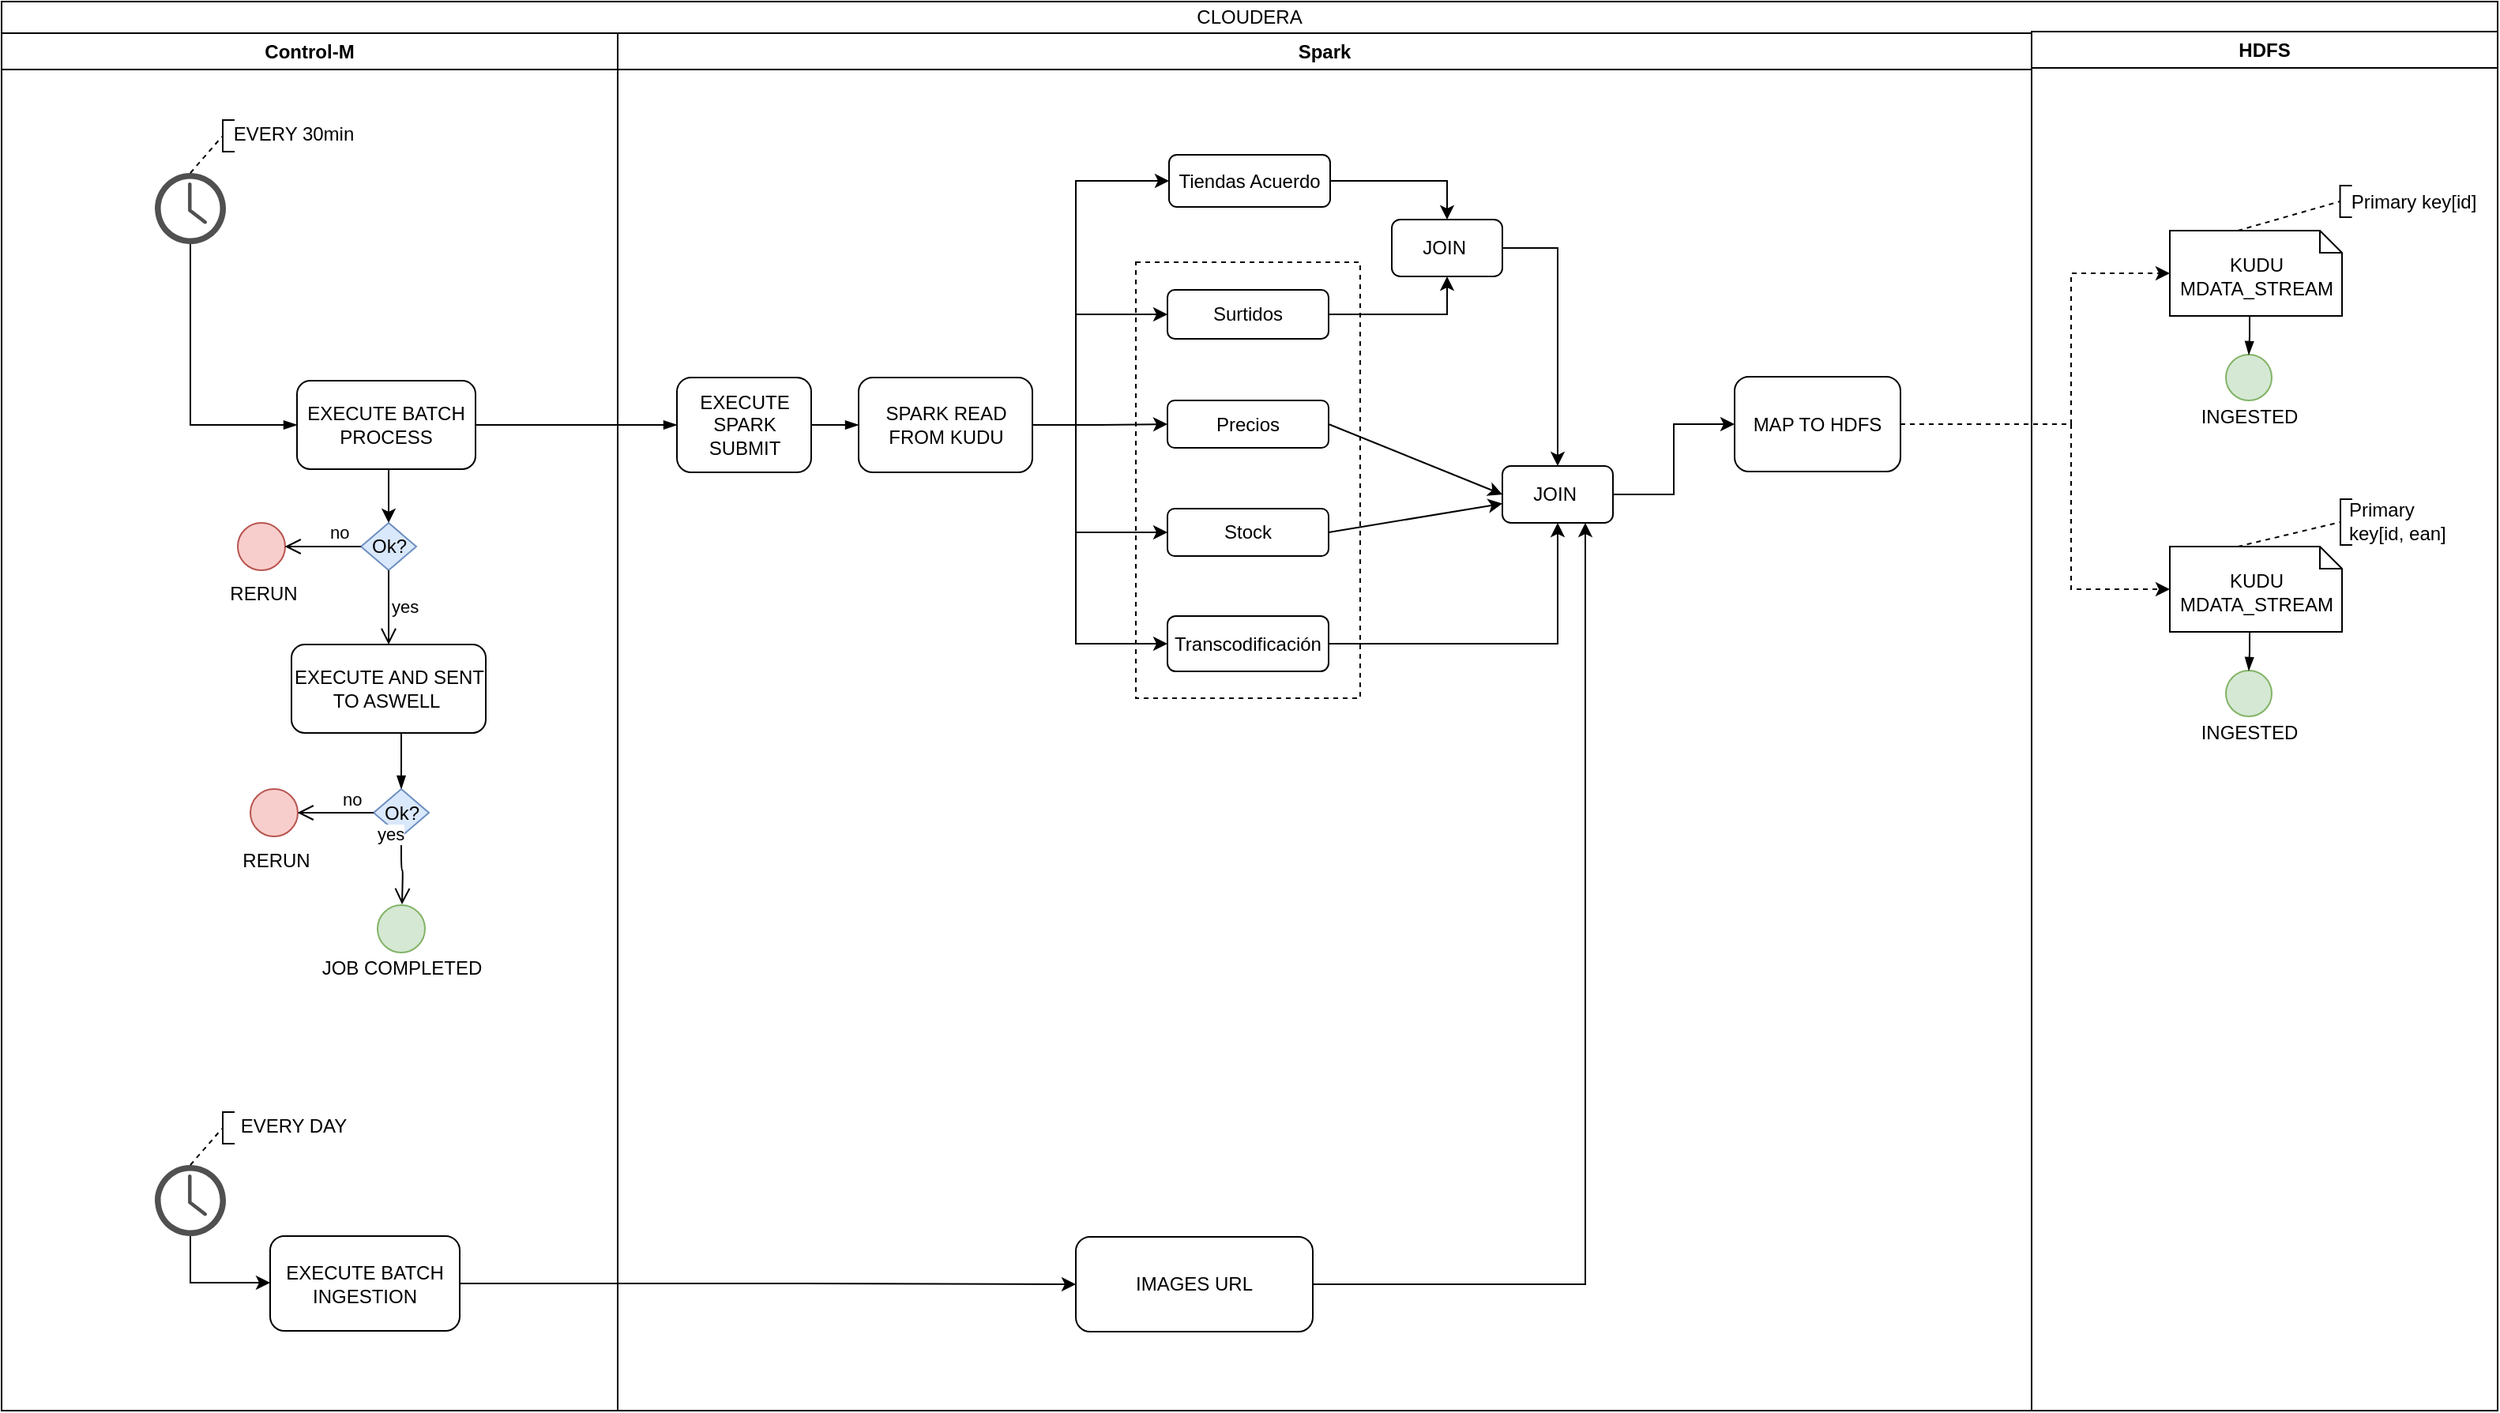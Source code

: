 <mxfile version="12.0.2" type="github" pages="1"><diagram name="Page-1" id="e7e014a7-5840-1c2e-5031-d8a46d1fe8dd"><mxGraphModel dx="1564" dy="864" grid="1" gridSize="10" guides="1" tooltips="1" connect="1" arrows="1" fold="1" page="1" pageScale="1" pageWidth="1169" pageHeight="826" background="#ffffff" math="0" shadow="0"><root><mxCell id="0"/><mxCell id="1" parent="0"/><mxCell id="4" value="Control-M" style="swimlane;whiteSpace=wrap;startSize=23;" parent="1" vertex="1"><mxGeometry x="460" y="138" width="390" height="872" as="geometry"/></mxCell><mxCell id="-tJp1rb8S91as2KeqpWI-182" value="" style="edgeStyle=orthogonalEdgeStyle;rounded=0;orthogonalLoop=1;jettySize=auto;html=1;endArrow=blockThin;endFill=1;entryX=0;entryY=0.5;entryDx=0;entryDy=0;" parent="4" source="-tJp1rb8S91as2KeqpWI-138" target="-tJp1rb8S91as2KeqpWI-190" edge="1"><mxGeometry relative="1" as="geometry"><mxPoint x="119.882" y="166" as="targetPoint"/><Array as="points"><mxPoint x="120" y="248"/></Array></mxGeometry></mxCell><mxCell id="-tJp1rb8S91as2KeqpWI-138" value="" style="pointerEvents=1;shadow=0;dashed=0;html=1;strokeColor=none;fillColor=#505050;labelPosition=center;verticalLabelPosition=bottom;verticalAlign=top;outlineConnect=0;align=center;shape=mxgraph.office.concepts.clock;" parent="4" vertex="1"><mxGeometry x="97" y="88.5" width="45" height="45" as="geometry"/></mxCell><mxCell id="-tJp1rb8S91as2KeqpWI-139" value="" style="endArrow=none;dashed=1;html=1;" parent="4" edge="1"><mxGeometry width="50" height="50" relative="1" as="geometry"><mxPoint x="119.5" y="88.5" as="sourcePoint"/><mxPoint x="139.5" y="65.5" as="targetPoint"/></mxGeometry></mxCell><mxCell id="-tJp1rb8S91as2KeqpWI-140" value="" style="shape=partialRectangle;whiteSpace=wrap;html=1;bottom=1;right=1;left=1;top=0;fillColor=none;routingCenterX=-0.5;rotation=90;" parent="4" vertex="1"><mxGeometry x="133.5" y="61.5" width="20" height="7" as="geometry"/></mxCell><mxCell id="-tJp1rb8S91as2KeqpWI-142" value="EVERY 30min" style="text;html=1;strokeColor=none;fillColor=none;align=center;verticalAlign=middle;whiteSpace=wrap;rounded=0;" parent="4" vertex="1"><mxGeometry x="140" y="54" width="90" height="20" as="geometry"/></mxCell><mxCell id="-tJp1rb8S91as2KeqpWI-194" style="edgeStyle=orthogonalEdgeStyle;rounded=0;orthogonalLoop=1;jettySize=auto;html=1;exitX=0.5;exitY=1;exitDx=0;exitDy=0;entryX=0.5;entryY=0;entryDx=0;entryDy=0;endArrow=blockThin;endFill=1;" parent="4" target="-tJp1rb8S91as2KeqpWI-165" edge="1"><mxGeometry relative="1" as="geometry"><mxPoint x="260.5" y="442.5" as="sourcePoint"/></mxGeometry></mxCell><mxCell id="co7JI1_3RgrQiAgqYiiP-54" style="edgeStyle=orthogonalEdgeStyle;rounded=0;orthogonalLoop=1;jettySize=auto;html=1;exitX=0.5;exitY=1;exitDx=0;exitDy=0;entryX=0.5;entryY=0;entryDx=0;entryDy=0;" parent="4" source="-tJp1rb8S91as2KeqpWI-190" target="co7JI1_3RgrQiAgqYiiP-51" edge="1"><mxGeometry relative="1" as="geometry"/></mxCell><mxCell id="-tJp1rb8S91as2KeqpWI-190" value="EXECUTE BATCH PROCESS" style="rounded=1;whiteSpace=wrap;html=1;" parent="4" vertex="1"><mxGeometry x="187" y="220" width="113" height="56" as="geometry"/></mxCell><mxCell id="-tJp1rb8S91as2KeqpWI-151" value="" style="ellipse;whiteSpace=wrap;html=1;aspect=fixed;fillColor=#f8cecc;strokeColor=#b85450;" parent="4" vertex="1"><mxGeometry x="157.5" y="478.5" width="30" height="30" as="geometry"/></mxCell><mxCell id="-tJp1rb8S91as2KeqpWI-152" value="RERUN" style="text;html=1;strokeColor=none;fillColor=none;align=center;verticalAlign=middle;whiteSpace=wrap;rounded=0;" parent="4" vertex="1"><mxGeometry x="153.5" y="513.5" width="40" height="20" as="geometry"/></mxCell><mxCell id="-tJp1rb8S91as2KeqpWI-165" value="Ok?" style="rhombus;whiteSpace=wrap;html=1;fillColor=#dae8fc;strokeColor=#6c8ebf;" parent="4" vertex="1"><mxGeometry x="235.5" y="478.5" width="35" height="30" as="geometry"/></mxCell><mxCell id="-tJp1rb8S91as2KeqpWI-166" value="no" style="edgeStyle=orthogonalEdgeStyle;html=1;align=left;verticalAlign=bottom;endArrow=open;endSize=8;entryX=1;entryY=0.5;entryDx=0;entryDy=0;" parent="4" edge="1"><mxGeometry x="-0.087" relative="1" as="geometry"><mxPoint x="187.293" y="493.5" as="targetPoint"/><mxPoint x="235.5" y="493.5" as="sourcePoint"/><mxPoint as="offset"/></mxGeometry></mxCell><mxCell id="-tJp1rb8S91as2KeqpWI-167" value="yes" style="edgeStyle=orthogonalEdgeStyle;html=1;align=left;verticalAlign=top;endArrow=open;endSize=8;entryX=0.5;entryY=0;entryDx=0;entryDy=0;" parent="4" source="-tJp1rb8S91as2KeqpWI-165" edge="1"><mxGeometry x="0.009" y="18" relative="1" as="geometry"><mxPoint x="253.5" y="551.5" as="targetPoint"/><mxPoint x="-18" y="-18" as="offset"/></mxGeometry></mxCell><mxCell id="co7JI1_3RgrQiAgqYiiP-38" value="EXECUTE AND SENT TO ASWELL&amp;nbsp;" style="rounded=1;whiteSpace=wrap;html=1;" parent="4" vertex="1"><mxGeometry x="183.5" y="387" width="123" height="56" as="geometry"/></mxCell><mxCell id="co7JI1_3RgrQiAgqYiiP-49" value="" style="ellipse;whiteSpace=wrap;html=1;aspect=fixed;fillColor=#f8cecc;strokeColor=#b85450;" parent="4" vertex="1"><mxGeometry x="149.5" y="310" width="30" height="30" as="geometry"/></mxCell><mxCell id="co7JI1_3RgrQiAgqYiiP-50" value="RERUN" style="text;html=1;strokeColor=none;fillColor=none;align=center;verticalAlign=middle;whiteSpace=wrap;rounded=0;" parent="4" vertex="1"><mxGeometry x="145.5" y="345" width="40" height="20" as="geometry"/></mxCell><mxCell id="co7JI1_3RgrQiAgqYiiP-51" value="Ok?" style="rhombus;whiteSpace=wrap;html=1;fillColor=#dae8fc;strokeColor=#6c8ebf;" parent="4" vertex="1"><mxGeometry x="227.5" y="310" width="35" height="30" as="geometry"/></mxCell><mxCell id="co7JI1_3RgrQiAgqYiiP-52" value="no" style="edgeStyle=orthogonalEdgeStyle;html=1;align=left;verticalAlign=bottom;endArrow=open;endSize=8;entryX=1;entryY=0.5;entryDx=0;entryDy=0;" parent="4" edge="1"><mxGeometry x="-0.087" relative="1" as="geometry"><mxPoint x="179.293" y="325" as="targetPoint"/><mxPoint x="227.5" y="325" as="sourcePoint"/><mxPoint as="offset"/></mxGeometry></mxCell><mxCell id="co7JI1_3RgrQiAgqYiiP-53" value="yes" style="edgeStyle=orthogonalEdgeStyle;html=1;align=left;verticalAlign=top;endArrow=open;endSize=8;entryX=0.5;entryY=0;entryDx=0;entryDy=0;" parent="4" source="co7JI1_3RgrQiAgqYiiP-51" target="co7JI1_3RgrQiAgqYiiP-38" edge="1"><mxGeometry x="0.003" y="-14" relative="1" as="geometry"><mxPoint x="245.5" y="383" as="targetPoint"/><mxPoint x="14" y="-14" as="offset"/></mxGeometry></mxCell><mxCell id="co7JI1_3RgrQiAgqYiiP-55" value="" style="ellipse;whiteSpace=wrap;html=1;aspect=fixed;fillColor=#d5e8d4;strokeColor=#82b366;" parent="4" vertex="1"><mxGeometry x="238" y="552" width="30" height="30" as="geometry"/></mxCell><mxCell id="co7JI1_3RgrQiAgqYiiP-56" value="JOB COMPLETED" style="text;html=1;strokeColor=none;fillColor=none;align=center;verticalAlign=middle;whiteSpace=wrap;rounded=0;" parent="4" vertex="1"><mxGeometry x="199.5" y="582" width="107" height="20" as="geometry"/></mxCell><mxCell id="co7JI1_3RgrQiAgqYiiP-7" value="EVERY DAY" style="text;html=1;strokeColor=none;fillColor=none;align=center;verticalAlign=middle;whiteSpace=wrap;rounded=0;" parent="4" vertex="1"><mxGeometry x="140" y="682" width="90" height="20" as="geometry"/></mxCell><mxCell id="co7JI1_3RgrQiAgqYiiP-57" style="edgeStyle=orthogonalEdgeStyle;rounded=0;orthogonalLoop=1;jettySize=auto;html=1;" parent="4" source="co7JI1_3RgrQiAgqYiiP-4" target="co7JI1_3RgrQiAgqYiiP-8" edge="1"><mxGeometry relative="1" as="geometry"><Array as="points"><mxPoint x="119" y="791"/></Array></mxGeometry></mxCell><mxCell id="co7JI1_3RgrQiAgqYiiP-4" value="" style="pointerEvents=1;shadow=0;dashed=0;html=1;strokeColor=none;fillColor=#505050;labelPosition=center;verticalLabelPosition=bottom;verticalAlign=top;outlineConnect=0;align=center;shape=mxgraph.office.concepts.clock;" parent="4" vertex="1"><mxGeometry x="97" y="716.5" width="45" height="45" as="geometry"/></mxCell><mxCell id="co7JI1_3RgrQiAgqYiiP-5" value="" style="endArrow=none;dashed=1;html=1;" parent="4" edge="1"><mxGeometry width="50" height="50" relative="1" as="geometry"><mxPoint x="119.5" y="716.5" as="sourcePoint"/><mxPoint x="139.5" y="693.5" as="targetPoint"/></mxGeometry></mxCell><mxCell id="co7JI1_3RgrQiAgqYiiP-6" value="" style="shape=partialRectangle;whiteSpace=wrap;html=1;bottom=1;right=1;left=1;top=0;fillColor=none;routingCenterX=-0.5;rotation=90;" parent="4" vertex="1"><mxGeometry x="133.5" y="689.5" width="20" height="7" as="geometry"/></mxCell><mxCell id="co7JI1_3RgrQiAgqYiiP-8" value="EXECUTE BATCH INGESTION" style="rounded=1;whiteSpace=wrap;html=1;" parent="4" vertex="1"><mxGeometry x="170" y="761.5" width="120" height="60" as="geometry"/></mxCell><mxCell id="-tJp1rb8S91as2KeqpWI-44" value="CLOUDERA" style="rounded=0;whiteSpace=wrap;html=1;" parent="1" vertex="1"><mxGeometry x="460" y="118" width="1580" height="20" as="geometry"/></mxCell><mxCell id="-tJp1rb8S91as2KeqpWI-45" value="Spark" style="swimlane;whiteSpace=wrap;startSize=23;" parent="1" vertex="1"><mxGeometry x="850" y="138" width="895" height="872" as="geometry"/></mxCell><mxCell id="co7JI1_3RgrQiAgqYiiP-28" value="" style="rounded=0;whiteSpace=wrap;html=1;dashed=1;" parent="-tJp1rb8S91as2KeqpWI-45" vertex="1"><mxGeometry x="328" y="145" width="142" height="276" as="geometry"/></mxCell><mxCell id="-tJp1rb8S91as2KeqpWI-176" style="edgeStyle=orthogonalEdgeStyle;rounded=0;orthogonalLoop=1;jettySize=auto;html=1;exitX=1;exitY=0.5;exitDx=0;exitDy=0;entryX=0;entryY=0.5;entryDx=0;entryDy=0;endArrow=blockThin;endFill=1;" parent="-tJp1rb8S91as2KeqpWI-45" source="-tJp1rb8S91as2KeqpWI-168" target="-tJp1rb8S91as2KeqpWI-169" edge="1"><mxGeometry relative="1" as="geometry"/></mxCell><mxCell id="-tJp1rb8S91as2KeqpWI-168" value="EXECUTE SPARK SUBMIT" style="rounded=1;whiteSpace=wrap;html=1;" parent="-tJp1rb8S91as2KeqpWI-45" vertex="1"><mxGeometry x="37.5" y="218" width="85" height="60" as="geometry"/></mxCell><mxCell id="co7JI1_3RgrQiAgqYiiP-17" style="edgeStyle=orthogonalEdgeStyle;rounded=0;orthogonalLoop=1;jettySize=auto;html=1;exitX=1;exitY=0.5;exitDx=0;exitDy=0;entryX=0;entryY=0.5;entryDx=0;entryDy=0;" parent="-tJp1rb8S91as2KeqpWI-45" source="-tJp1rb8S91as2KeqpWI-169" target="co7JI1_3RgrQiAgqYiiP-11" edge="1"><mxGeometry relative="1" as="geometry"><Array as="points"><mxPoint x="290" y="248"/><mxPoint x="290" y="387"/></Array></mxGeometry></mxCell><mxCell id="co7JI1_3RgrQiAgqYiiP-30" style="edgeStyle=orthogonalEdgeStyle;rounded=0;orthogonalLoop=1;jettySize=auto;html=1;exitX=1;exitY=0.5;exitDx=0;exitDy=0;entryX=0;entryY=0.5;entryDx=0;entryDy=0;" parent="-tJp1rb8S91as2KeqpWI-45" source="-tJp1rb8S91as2KeqpWI-169" target="-tJp1rb8S91as2KeqpWI-170" edge="1"><mxGeometry relative="1" as="geometry"><Array as="points"><mxPoint x="290" y="248"/><mxPoint x="290" y="316"/></Array></mxGeometry></mxCell><mxCell id="co7JI1_3RgrQiAgqYiiP-32" style="edgeStyle=orthogonalEdgeStyle;rounded=0;orthogonalLoop=1;jettySize=auto;html=1;exitX=1;exitY=0.5;exitDx=0;exitDy=0;entryX=0;entryY=0.5;entryDx=0;entryDy=0;" parent="-tJp1rb8S91as2KeqpWI-45" source="-tJp1rb8S91as2KeqpWI-169" target="co7JI1_3RgrQiAgqYiiP-10" edge="1"><mxGeometry relative="1" as="geometry"><Array as="points"><mxPoint x="290" y="248"/><mxPoint x="290" y="178"/></Array></mxGeometry></mxCell><mxCell id="co7JI1_3RgrQiAgqYiiP-33" style="edgeStyle=orthogonalEdgeStyle;rounded=0;orthogonalLoop=1;jettySize=auto;html=1;exitX=1;exitY=0.5;exitDx=0;exitDy=0;entryX=0;entryY=0.5;entryDx=0;entryDy=0;" parent="-tJp1rb8S91as2KeqpWI-45" source="-tJp1rb8S91as2KeqpWI-169" target="co7JI1_3RgrQiAgqYiiP-12" edge="1"><mxGeometry relative="1" as="geometry"><Array as="points"><mxPoint x="290" y="248"/><mxPoint x="290" y="94"/></Array></mxGeometry></mxCell><mxCell id="co7JI1_3RgrQiAgqYiiP-35" style="edgeStyle=orthogonalEdgeStyle;rounded=0;orthogonalLoop=1;jettySize=auto;html=1;exitX=1;exitY=0.5;exitDx=0;exitDy=0;" parent="-tJp1rb8S91as2KeqpWI-45" source="-tJp1rb8S91as2KeqpWI-169" target="co7JI1_3RgrQiAgqYiiP-9" edge="1"><mxGeometry relative="1" as="geometry"/></mxCell><mxCell id="-tJp1rb8S91as2KeqpWI-169" value="SPARK READ FROM KUDU" style="rounded=1;whiteSpace=wrap;html=1;" parent="-tJp1rb8S91as2KeqpWI-45" vertex="1"><mxGeometry x="152.5" y="218" width="110" height="60" as="geometry"/></mxCell><mxCell id="co7JI1_3RgrQiAgqYiiP-26" style="rounded=0;orthogonalLoop=1;jettySize=auto;html=1;exitX=1;exitY=0.5;exitDx=0;exitDy=0;" parent="-tJp1rb8S91as2KeqpWI-45" source="-tJp1rb8S91as2KeqpWI-170" target="co7JI1_3RgrQiAgqYiiP-22" edge="1"><mxGeometry relative="1" as="geometry"/></mxCell><mxCell id="-tJp1rb8S91as2KeqpWI-170" value="Stock" style="rounded=1;whiteSpace=wrap;html=1;" parent="-tJp1rb8S91as2KeqpWI-45" vertex="1"><mxGeometry x="348" y="301" width="102" height="30" as="geometry"/></mxCell><mxCell id="-tJp1rb8S91as2KeqpWI-223" style="edgeStyle=orthogonalEdgeStyle;rounded=0;orthogonalLoop=1;jettySize=auto;html=1;exitX=1;exitY=0.5;exitDx=0;exitDy=0;entryX=0;entryY=0.5;entryDx=0;entryDy=0;endArrow=blockThin;endFill=1;strokeColor=none;" parent="-tJp1rb8S91as2KeqpWI-45" edge="1"><mxGeometry relative="1" as="geometry"><mxPoint x="689.529" y="185.529" as="sourcePoint"/><mxPoint x="715.412" y="185.529" as="targetPoint"/></mxGeometry></mxCell><mxCell id="co7JI1_3RgrQiAgqYiiP-25" style="rounded=0;orthogonalLoop=1;jettySize=auto;html=1;exitX=1;exitY=0.5;exitDx=0;exitDy=0;entryX=0;entryY=0.5;entryDx=0;entryDy=0;" parent="-tJp1rb8S91as2KeqpWI-45" source="co7JI1_3RgrQiAgqYiiP-9" target="co7JI1_3RgrQiAgqYiiP-22" edge="1"><mxGeometry relative="1" as="geometry"/></mxCell><mxCell id="co7JI1_3RgrQiAgqYiiP-9" value="Precios" style="rounded=1;whiteSpace=wrap;html=1;" parent="-tJp1rb8S91as2KeqpWI-45" vertex="1"><mxGeometry x="348" y="232.5" width="102" height="30" as="geometry"/></mxCell><mxCell id="co7JI1_3RgrQiAgqYiiP-21" style="edgeStyle=orthogonalEdgeStyle;rounded=0;orthogonalLoop=1;jettySize=auto;html=1;exitX=1;exitY=0.5;exitDx=0;exitDy=0;entryX=0.5;entryY=1;entryDx=0;entryDy=0;" parent="-tJp1rb8S91as2KeqpWI-45" source="co7JI1_3RgrQiAgqYiiP-10" target="co7JI1_3RgrQiAgqYiiP-19" edge="1"><mxGeometry relative="1" as="geometry"/></mxCell><mxCell id="co7JI1_3RgrQiAgqYiiP-10" value="Surtidos" style="rounded=1;whiteSpace=wrap;html=1;" parent="-tJp1rb8S91as2KeqpWI-45" vertex="1"><mxGeometry x="348" y="162.5" width="102" height="31" as="geometry"/></mxCell><mxCell id="co7JI1_3RgrQiAgqYiiP-27" style="edgeStyle=orthogonalEdgeStyle;rounded=0;orthogonalLoop=1;jettySize=auto;html=1;exitX=1;exitY=0.5;exitDx=0;exitDy=0;" parent="-tJp1rb8S91as2KeqpWI-45" source="co7JI1_3RgrQiAgqYiiP-11" target="co7JI1_3RgrQiAgqYiiP-22" edge="1"><mxGeometry relative="1" as="geometry"/></mxCell><mxCell id="co7JI1_3RgrQiAgqYiiP-11" value="Transcodificación" style="rounded=1;whiteSpace=wrap;html=1;" parent="-tJp1rb8S91as2KeqpWI-45" vertex="1"><mxGeometry x="348" y="369" width="102" height="35" as="geometry"/></mxCell><mxCell id="co7JI1_3RgrQiAgqYiiP-20" style="edgeStyle=orthogonalEdgeStyle;rounded=0;orthogonalLoop=1;jettySize=auto;html=1;exitX=1;exitY=0.5;exitDx=0;exitDy=0;entryX=0.5;entryY=0;entryDx=0;entryDy=0;" parent="-tJp1rb8S91as2KeqpWI-45" source="co7JI1_3RgrQiAgqYiiP-12" target="co7JI1_3RgrQiAgqYiiP-19" edge="1"><mxGeometry relative="1" as="geometry"/></mxCell><mxCell id="co7JI1_3RgrQiAgqYiiP-12" value="Tiendas Acuerdo" style="rounded=1;whiteSpace=wrap;html=1;" parent="-tJp1rb8S91as2KeqpWI-45" vertex="1"><mxGeometry x="349" y="77" width="102" height="33" as="geometry"/></mxCell><mxCell id="co7JI1_3RgrQiAgqYiiP-23" style="edgeStyle=orthogonalEdgeStyle;rounded=0;orthogonalLoop=1;jettySize=auto;html=1;exitX=1;exitY=0.5;exitDx=0;exitDy=0;entryX=0.5;entryY=0;entryDx=0;entryDy=0;" parent="-tJp1rb8S91as2KeqpWI-45" source="co7JI1_3RgrQiAgqYiiP-19" target="co7JI1_3RgrQiAgqYiiP-22" edge="1"><mxGeometry relative="1" as="geometry"/></mxCell><mxCell id="co7JI1_3RgrQiAgqYiiP-19" value="JOIN&amp;nbsp;" style="rounded=1;whiteSpace=wrap;html=1;" parent="-tJp1rb8S91as2KeqpWI-45" vertex="1"><mxGeometry x="490" y="118" width="70" height="36" as="geometry"/></mxCell><mxCell id="co7JI1_3RgrQiAgqYiiP-29" style="edgeStyle=orthogonalEdgeStyle;rounded=0;orthogonalLoop=1;jettySize=auto;html=1;exitX=1;exitY=0.5;exitDx=0;exitDy=0;" parent="-tJp1rb8S91as2KeqpWI-45" source="co7JI1_3RgrQiAgqYiiP-22" target="-tJp1rb8S91as2KeqpWI-171" edge="1"><mxGeometry relative="1" as="geometry"/></mxCell><mxCell id="co7JI1_3RgrQiAgqYiiP-22" value="JOIN&amp;nbsp;" style="rounded=1;whiteSpace=wrap;html=1;" parent="-tJp1rb8S91as2KeqpWI-45" vertex="1"><mxGeometry x="560" y="274" width="70" height="36" as="geometry"/></mxCell><mxCell id="-tJp1rb8S91as2KeqpWI-171" value="MAP TO HDFS" style="rounded=1;whiteSpace=wrap;html=1;" parent="-tJp1rb8S91as2KeqpWI-45" vertex="1"><mxGeometry x="707" y="217.5" width="105" height="60" as="geometry"/></mxCell><mxCell id="-tJp1rb8S91as2KeqpWI-64" value="HDFS" style="swimlane;whiteSpace=wrap" parent="1" vertex="1"><mxGeometry x="1745" y="137" width="295" height="873" as="geometry"/></mxCell><mxCell id="-tJp1rb8S91as2KeqpWI-202" value="&lt;br&gt;KUDU&lt;br&gt;MDATA_STREAM" style="shape=note;whiteSpace=wrap;html=1;size=14;verticalAlign=top;align=center;spacingTop=-6;" parent="-tJp1rb8S91as2KeqpWI-64" vertex="1"><mxGeometry x="87.5" y="126" width="109" height="54" as="geometry"/></mxCell><mxCell id="-tJp1rb8S91as2KeqpWI-204" value="" style="ellipse;whiteSpace=wrap;html=1;aspect=fixed;fillColor=#d5e8d4;strokeColor=#82b366;" parent="-tJp1rb8S91as2KeqpWI-64" vertex="1"><mxGeometry x="123" y="204.5" width="29" height="29" as="geometry"/></mxCell><mxCell id="-tJp1rb8S91as2KeqpWI-203" style="edgeStyle=orthogonalEdgeStyle;rounded=0;orthogonalLoop=1;jettySize=auto;html=1;endArrow=blockThin;endFill=1;entryX=0.5;entryY=0;entryDx=0;entryDy=0;" parent="-tJp1rb8S91as2KeqpWI-64" source="-tJp1rb8S91as2KeqpWI-202" target="-tJp1rb8S91as2KeqpWI-204" edge="1"><mxGeometry relative="1" as="geometry"><mxPoint x="137.5" y="249" as="targetPoint"/><Array as="points"><mxPoint x="138" y="193"/><mxPoint x="138" y="193"/></Array></mxGeometry></mxCell><mxCell id="-tJp1rb8S91as2KeqpWI-205" value="INGESTED" style="text;html=1;strokeColor=none;fillColor=none;align=center;verticalAlign=middle;whiteSpace=wrap;rounded=0;" parent="-tJp1rb8S91as2KeqpWI-64" vertex="1"><mxGeometry x="117.5" y="233.5" width="40" height="20" as="geometry"/></mxCell><mxCell id="-tJp1rb8S91as2KeqpWI-206" value="" style="shape=partialRectangle;whiteSpace=wrap;html=1;bottom=1;right=1;left=1;top=0;fillColor=none;routingCenterX=-0.5;rotation=90;" parent="-tJp1rb8S91as2KeqpWI-64" vertex="1"><mxGeometry x="188.77" y="104" width="20" height="7" as="geometry"/></mxCell><mxCell id="-tJp1rb8S91as2KeqpWI-207" value="" style="endArrow=none;dashed=1;html=1;exitX=0;exitY=0;exitDx=43;exitDy=0;exitPerimeter=0;entryX=0.5;entryY=1;entryDx=0;entryDy=0;" parent="-tJp1rb8S91as2KeqpWI-64" source="-tJp1rb8S91as2KeqpWI-202" target="-tJp1rb8S91as2KeqpWI-206" edge="1"><mxGeometry width="50" height="50" relative="1" as="geometry"><mxPoint x="127.5" y="139" as="sourcePoint"/><mxPoint x="177.5" y="89" as="targetPoint"/></mxGeometry></mxCell><mxCell id="-tJp1rb8S91as2KeqpWI-209" value="&lt;br style=&quot;white-space: normal&quot;&gt;&lt;span style=&quot;white-space: normal&quot;&gt;KUDU&lt;/span&gt;&lt;br style=&quot;white-space: normal&quot;&gt;&lt;span style=&quot;white-space: normal&quot;&gt;MDATA_STREAM&lt;/span&gt;" style="shape=note;whiteSpace=wrap;html=1;size=14;verticalAlign=top;align=center;spacingTop=-6;" parent="-tJp1rb8S91as2KeqpWI-64" vertex="1"><mxGeometry x="87.5" y="326" width="109" height="54" as="geometry"/></mxCell><mxCell id="-tJp1rb8S91as2KeqpWI-210" value="" style="ellipse;whiteSpace=wrap;html=1;aspect=fixed;fillColor=#d5e8d4;strokeColor=#82b366;" parent="-tJp1rb8S91as2KeqpWI-64" vertex="1"><mxGeometry x="123" y="404.5" width="29" height="29" as="geometry"/></mxCell><mxCell id="-tJp1rb8S91as2KeqpWI-211" style="edgeStyle=orthogonalEdgeStyle;rounded=0;orthogonalLoop=1;jettySize=auto;html=1;endArrow=blockThin;endFill=1;entryX=0.5;entryY=0;entryDx=0;entryDy=0;" parent="-tJp1rb8S91as2KeqpWI-64" source="-tJp1rb8S91as2KeqpWI-209" target="-tJp1rb8S91as2KeqpWI-210" edge="1"><mxGeometry relative="1" as="geometry"><mxPoint x="-1973.5" y="308" as="targetPoint"/><Array as="points"><mxPoint x="138" y="393"/><mxPoint x="138" y="393"/></Array></mxGeometry></mxCell><mxCell id="-tJp1rb8S91as2KeqpWI-212" value="INGESTED" style="text;html=1;strokeColor=none;fillColor=none;align=center;verticalAlign=middle;whiteSpace=wrap;rounded=0;" parent="-tJp1rb8S91as2KeqpWI-64" vertex="1"><mxGeometry x="117.5" y="433.5" width="40" height="20" as="geometry"/></mxCell><mxCell id="-tJp1rb8S91as2KeqpWI-213" value="" style="shape=partialRectangle;whiteSpace=wrap;html=1;bottom=1;right=1;left=1;top=0;fillColor=none;routingCenterX=-0.5;rotation=90;" parent="-tJp1rb8S91as2KeqpWI-64" vertex="1"><mxGeometry x="184.5" y="307" width="29" height="7" as="geometry"/></mxCell><mxCell id="-tJp1rb8S91as2KeqpWI-214" value="" style="endArrow=none;dashed=1;html=1;exitX=0;exitY=0;exitDx=43;exitDy=0;exitPerimeter=0;entryX=0.5;entryY=1;entryDx=0;entryDy=0;" parent="-tJp1rb8S91as2KeqpWI-64" source="-tJp1rb8S91as2KeqpWI-209" target="-tJp1rb8S91as2KeqpWI-213" edge="1"><mxGeometry width="50" height="50" relative="1" as="geometry"><mxPoint x="-1983.5" y="198" as="sourcePoint"/><mxPoint x="-1933.5" y="148" as="targetPoint"/></mxGeometry></mxCell><mxCell id="-tJp1rb8S91as2KeqpWI-229" value="Primary key[id]" style="text;html=1;strokeColor=none;fillColor=none;align=center;verticalAlign=middle;whiteSpace=wrap;rounded=0;" parent="-tJp1rb8S91as2KeqpWI-64" vertex="1"><mxGeometry x="196.5" y="99.5" width="90" height="16" as="geometry"/></mxCell><mxCell id="-tJp1rb8S91as2KeqpWI-231" value="Primary &lt;br&gt;key[id, ean]" style="text;html=1;strokeColor=none;fillColor=none;align=left;verticalAlign=middle;whiteSpace=wrap;rounded=0;" parent="-tJp1rb8S91as2KeqpWI-64" vertex="1"><mxGeometry x="199" y="302" width="70" height="16" as="geometry"/></mxCell><mxCell id="-tJp1rb8S91as2KeqpWI-173" style="edgeStyle=orthogonalEdgeStyle;rounded=0;orthogonalLoop=1;jettySize=auto;html=1;exitX=1;exitY=0.5;exitDx=0;exitDy=0;entryX=0;entryY=0.5;entryDx=0;entryDy=0;endArrow=blockThin;endFill=1;" parent="1" source="-tJp1rb8S91as2KeqpWI-190" target="-tJp1rb8S91as2KeqpWI-168" edge="1"><mxGeometry relative="1" as="geometry"><mxPoint x="795.19" y="442.952" as="sourcePoint"/></mxGeometry></mxCell><mxCell id="co7JI1_3RgrQiAgqYiiP-36" style="edgeStyle=orthogonalEdgeStyle;rounded=0;orthogonalLoop=1;jettySize=auto;html=1;exitX=1;exitY=0.5;exitDx=0;exitDy=0;entryX=0;entryY=0.5;entryDx=0;entryDy=0;entryPerimeter=0;dashed=1;" parent="1" source="-tJp1rb8S91as2KeqpWI-171" target="-tJp1rb8S91as2KeqpWI-202" edge="1"><mxGeometry relative="1" as="geometry"><Array as="points"><mxPoint x="1770" y="386"/><mxPoint x="1770" y="290"/></Array></mxGeometry></mxCell><mxCell id="co7JI1_3RgrQiAgqYiiP-37" style="edgeStyle=orthogonalEdgeStyle;rounded=0;orthogonalLoop=1;jettySize=auto;html=1;exitX=1;exitY=0.5;exitDx=0;exitDy=0;entryX=0;entryY=0.5;entryDx=0;entryDy=0;entryPerimeter=0;dashed=1;" parent="1" source="-tJp1rb8S91as2KeqpWI-171" target="-tJp1rb8S91as2KeqpWI-209" edge="1"><mxGeometry relative="1" as="geometry"><Array as="points"><mxPoint x="1770" y="386"/><mxPoint x="1770" y="490"/></Array></mxGeometry></mxCell><mxCell id="VhaFqa6RfwRdbZpefLKa-5" style="edgeStyle=orthogonalEdgeStyle;rounded=0;orthogonalLoop=1;jettySize=auto;html=1;exitX=1;exitY=0.5;exitDx=0;exitDy=0;" edge="1" parent="1" source="co7JI1_3RgrQiAgqYiiP-8" target="VhaFqa6RfwRdbZpefLKa-6"><mxGeometry relative="1" as="geometry"><mxPoint x="1200" y="930" as="targetPoint"/></mxGeometry></mxCell><mxCell id="VhaFqa6RfwRdbZpefLKa-7" style="edgeStyle=orthogonalEdgeStyle;rounded=0;orthogonalLoop=1;jettySize=auto;html=1;exitX=1;exitY=0.5;exitDx=0;exitDy=0;entryX=0.75;entryY=1;entryDx=0;entryDy=0;" edge="1" parent="1" source="VhaFqa6RfwRdbZpefLKa-6" target="co7JI1_3RgrQiAgqYiiP-22"><mxGeometry relative="1" as="geometry"/></mxCell><mxCell id="VhaFqa6RfwRdbZpefLKa-6" value="IMAGES URL" style="rounded=1;whiteSpace=wrap;html=1;" vertex="1" parent="1"><mxGeometry x="1140" y="900" width="150" height="60" as="geometry"/></mxCell></root></mxGraphModel></diagram></mxfile>